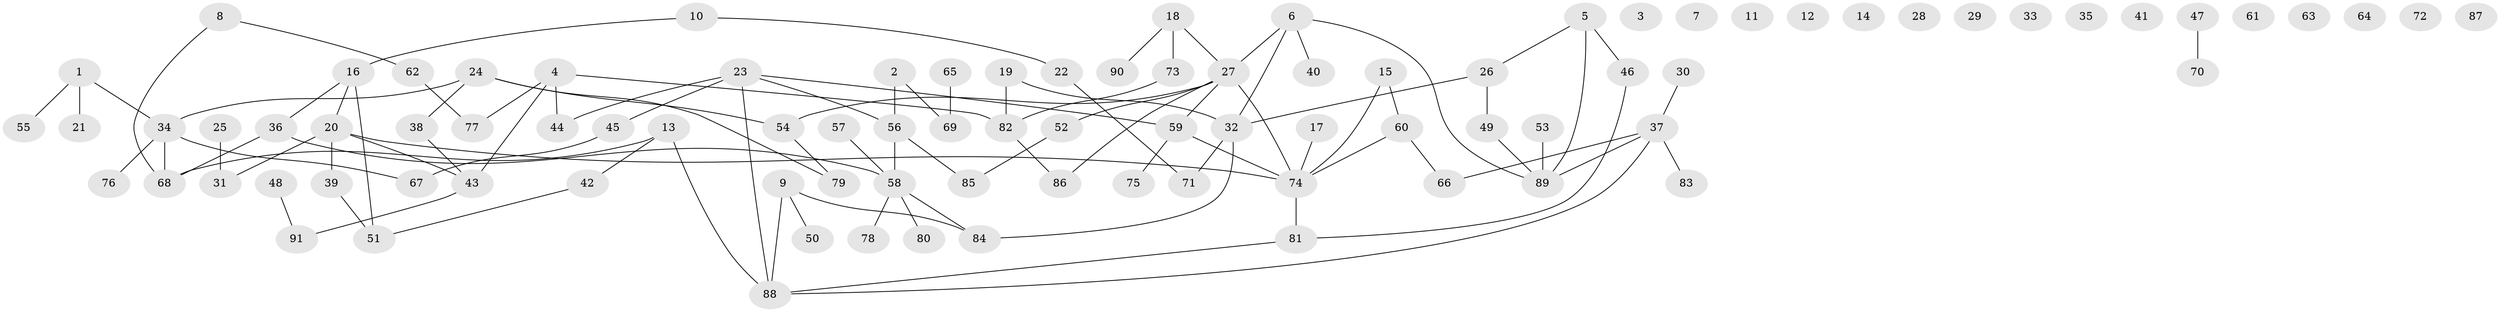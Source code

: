 // Generated by graph-tools (version 1.1) at 2025/33/03/09/25 02:33:42]
// undirected, 91 vertices, 99 edges
graph export_dot {
graph [start="1"]
  node [color=gray90,style=filled];
  1;
  2;
  3;
  4;
  5;
  6;
  7;
  8;
  9;
  10;
  11;
  12;
  13;
  14;
  15;
  16;
  17;
  18;
  19;
  20;
  21;
  22;
  23;
  24;
  25;
  26;
  27;
  28;
  29;
  30;
  31;
  32;
  33;
  34;
  35;
  36;
  37;
  38;
  39;
  40;
  41;
  42;
  43;
  44;
  45;
  46;
  47;
  48;
  49;
  50;
  51;
  52;
  53;
  54;
  55;
  56;
  57;
  58;
  59;
  60;
  61;
  62;
  63;
  64;
  65;
  66;
  67;
  68;
  69;
  70;
  71;
  72;
  73;
  74;
  75;
  76;
  77;
  78;
  79;
  80;
  81;
  82;
  83;
  84;
  85;
  86;
  87;
  88;
  89;
  90;
  91;
  1 -- 21;
  1 -- 34;
  1 -- 55;
  2 -- 56;
  2 -- 69;
  4 -- 43;
  4 -- 44;
  4 -- 77;
  4 -- 82;
  5 -- 26;
  5 -- 46;
  5 -- 89;
  6 -- 27;
  6 -- 32;
  6 -- 40;
  6 -- 89;
  8 -- 62;
  8 -- 68;
  9 -- 50;
  9 -- 84;
  9 -- 88;
  10 -- 16;
  10 -- 22;
  13 -- 42;
  13 -- 68;
  13 -- 88;
  15 -- 60;
  15 -- 74;
  16 -- 20;
  16 -- 36;
  16 -- 51;
  17 -- 74;
  18 -- 27;
  18 -- 73;
  18 -- 90;
  19 -- 32;
  19 -- 82;
  20 -- 31;
  20 -- 39;
  20 -- 43;
  20 -- 74;
  22 -- 71;
  23 -- 44;
  23 -- 45;
  23 -- 56;
  23 -- 59;
  23 -- 88;
  24 -- 34;
  24 -- 38;
  24 -- 54;
  24 -- 79;
  25 -- 31;
  26 -- 32;
  26 -- 49;
  27 -- 52;
  27 -- 54;
  27 -- 59;
  27 -- 74;
  27 -- 86;
  30 -- 37;
  32 -- 71;
  32 -- 84;
  34 -- 67;
  34 -- 68;
  34 -- 76;
  36 -- 58;
  36 -- 68;
  37 -- 66;
  37 -- 83;
  37 -- 88;
  37 -- 89;
  38 -- 43;
  39 -- 51;
  42 -- 51;
  43 -- 91;
  45 -- 67;
  46 -- 81;
  47 -- 70;
  48 -- 91;
  49 -- 89;
  52 -- 85;
  53 -- 89;
  54 -- 79;
  56 -- 58;
  56 -- 85;
  57 -- 58;
  58 -- 78;
  58 -- 80;
  58 -- 84;
  59 -- 74;
  59 -- 75;
  60 -- 66;
  60 -- 74;
  62 -- 77;
  65 -- 69;
  73 -- 82;
  74 -- 81;
  81 -- 88;
  82 -- 86;
}
